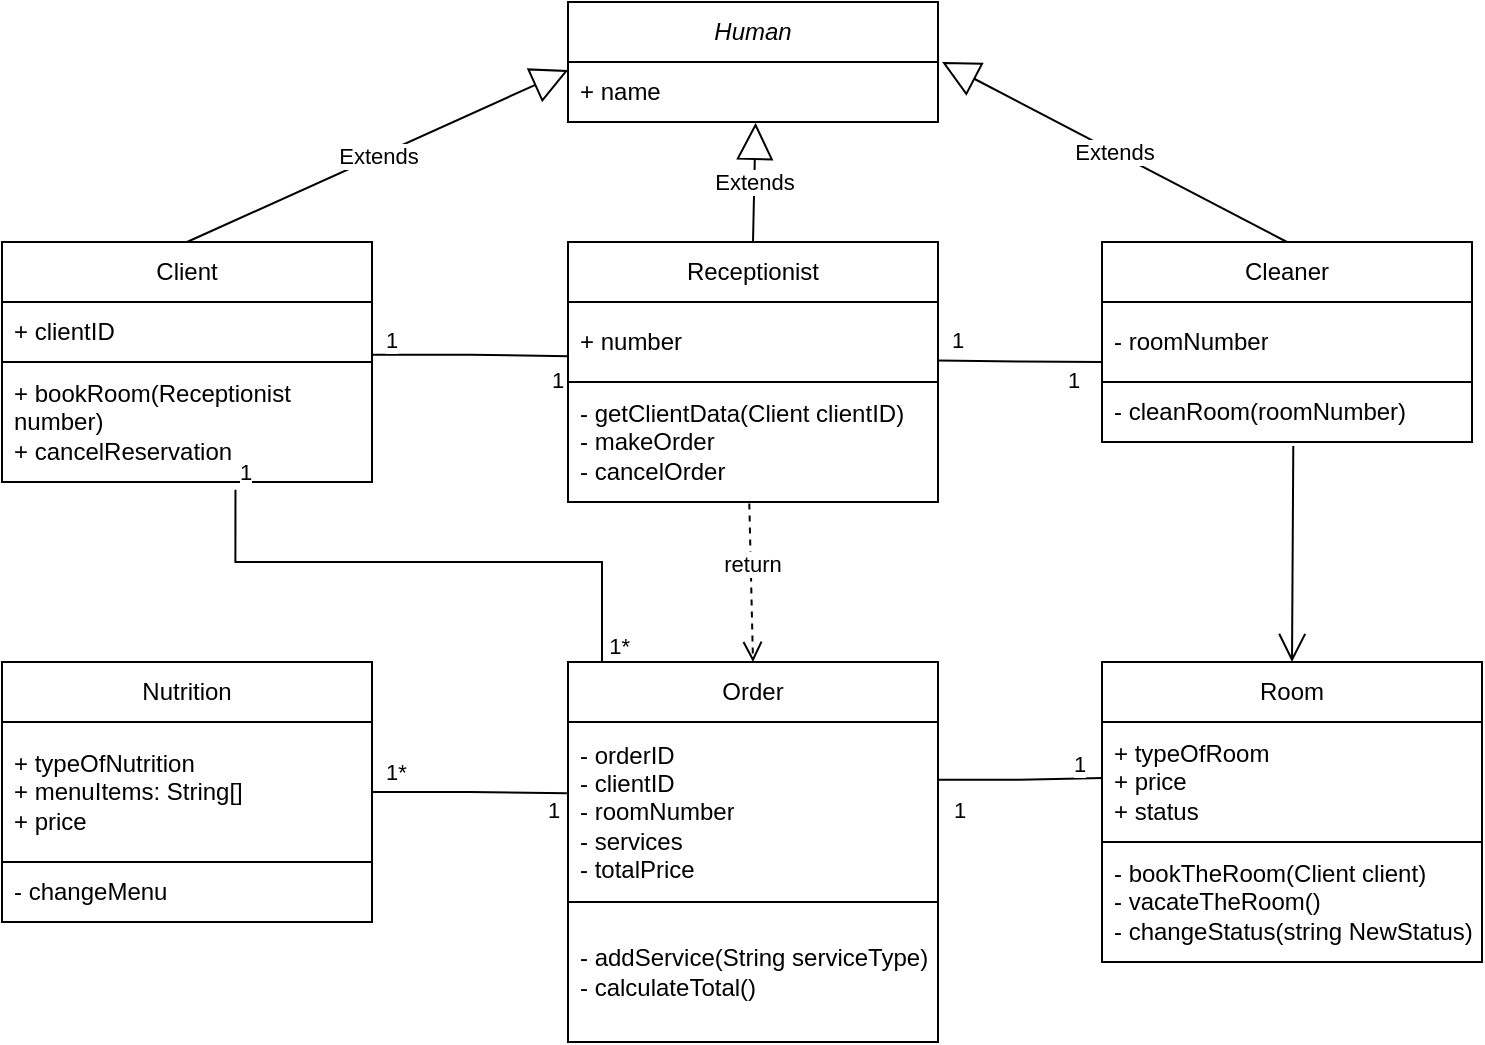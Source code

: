 <mxfile version="22.0.8" type="github">
  <diagram id="R2lEEEUBdFMjLlhIrx00" name="Page-1">
    <mxGraphModel dx="1235" dy="667" grid="1" gridSize="10" guides="1" tooltips="1" connect="1" arrows="1" fold="1" page="1" pageScale="1" pageWidth="850" pageHeight="1100" math="0" shadow="0" extFonts="Permanent Marker^https://fonts.googleapis.com/css?family=Permanent+Marker">
      <root>
        <mxCell id="0" />
        <mxCell id="1" parent="0" />
        <mxCell id="xkdvy3rVlE1kGI5gku1Z-3" value="&lt;i&gt;Human&lt;/i&gt;" style="swimlane;fontStyle=0;childLayout=stackLayout;horizontal=1;startSize=30;horizontalStack=0;resizeParent=1;resizeParentMax=0;resizeLast=0;collapsible=1;marginBottom=0;whiteSpace=wrap;html=1;" vertex="1" parent="1">
          <mxGeometry x="333" y="20" width="185" height="60" as="geometry" />
        </mxCell>
        <mxCell id="xkdvy3rVlE1kGI5gku1Z-4" value="+ name" style="text;strokeColor=none;fillColor=none;align=left;verticalAlign=middle;spacingLeft=4;spacingRight=4;overflow=hidden;points=[[0,0.5],[1,0.5]];portConstraint=eastwest;rotatable=0;whiteSpace=wrap;html=1;" vertex="1" parent="xkdvy3rVlE1kGI5gku1Z-3">
          <mxGeometry y="30" width="185" height="30" as="geometry" />
        </mxCell>
        <mxCell id="xkdvy3rVlE1kGI5gku1Z-7" value="Client" style="swimlane;fontStyle=0;childLayout=stackLayout;horizontal=1;startSize=30;horizontalStack=0;resizeParent=1;resizeParentMax=0;resizeLast=0;collapsible=1;marginBottom=0;whiteSpace=wrap;html=1;" vertex="1" parent="1">
          <mxGeometry x="50" y="140" width="185" height="120" as="geometry" />
        </mxCell>
        <mxCell id="xkdvy3rVlE1kGI5gku1Z-8" value="+ clientID" style="text;strokeColor=none;fillColor=none;align=left;verticalAlign=middle;spacingLeft=4;spacingRight=4;overflow=hidden;points=[[0,0.5],[1,0.5]];portConstraint=eastwest;rotatable=0;whiteSpace=wrap;html=1;" vertex="1" parent="xkdvy3rVlE1kGI5gku1Z-7">
          <mxGeometry y="30" width="185" height="30" as="geometry" />
        </mxCell>
        <mxCell id="xkdvy3rVlE1kGI5gku1Z-9" value="+ bookRoom(Receptionist number)&lt;br&gt;+ cancelReservation" style="text;strokeColor=default;fillColor=none;align=left;verticalAlign=middle;spacingLeft=4;spacingRight=4;overflow=hidden;points=[[0,0.5],[1,0.5]];portConstraint=eastwest;rotatable=0;whiteSpace=wrap;html=1;" vertex="1" parent="xkdvy3rVlE1kGI5gku1Z-7">
          <mxGeometry y="60" width="185" height="60" as="geometry" />
        </mxCell>
        <mxCell id="xkdvy3rVlE1kGI5gku1Z-10" value="Receptionist" style="swimlane;fontStyle=0;childLayout=stackLayout;horizontal=1;startSize=30;horizontalStack=0;resizeParent=1;resizeParentMax=0;resizeLast=0;collapsible=1;marginBottom=0;whiteSpace=wrap;html=1;" vertex="1" parent="1">
          <mxGeometry x="333" y="140" width="185" height="130" as="geometry" />
        </mxCell>
        <mxCell id="xkdvy3rVlE1kGI5gku1Z-11" value="+ number" style="text;strokeColor=none;fillColor=none;align=left;verticalAlign=middle;spacingLeft=4;spacingRight=4;overflow=hidden;points=[[0,0.5],[1,0.5]];portConstraint=eastwest;rotatable=0;whiteSpace=wrap;html=1;" vertex="1" parent="xkdvy3rVlE1kGI5gku1Z-10">
          <mxGeometry y="30" width="185" height="40" as="geometry" />
        </mxCell>
        <mxCell id="xkdvy3rVlE1kGI5gku1Z-12" value="- getClientData(Client clientID)&lt;br&gt;- makeOrder&lt;br&gt;- cancelOrder" style="text;strokeColor=default;fillColor=none;align=left;verticalAlign=middle;spacingLeft=4;spacingRight=4;overflow=hidden;points=[[0,0.5],[1,0.5]];portConstraint=eastwest;rotatable=0;whiteSpace=wrap;html=1;" vertex="1" parent="xkdvy3rVlE1kGI5gku1Z-10">
          <mxGeometry y="70" width="185" height="60" as="geometry" />
        </mxCell>
        <mxCell id="xkdvy3rVlE1kGI5gku1Z-13" value="Cleaner" style="swimlane;fontStyle=0;childLayout=stackLayout;horizontal=1;startSize=30;horizontalStack=0;resizeParent=1;resizeParentMax=0;resizeLast=0;collapsible=1;marginBottom=0;whiteSpace=wrap;html=1;" vertex="1" parent="1">
          <mxGeometry x="600" y="140" width="185" height="100" as="geometry" />
        </mxCell>
        <mxCell id="xkdvy3rVlE1kGI5gku1Z-14" value="- roomNumber" style="text;strokeColor=none;fillColor=none;align=left;verticalAlign=middle;spacingLeft=4;spacingRight=4;overflow=hidden;points=[[0,0.5],[1,0.5]];portConstraint=eastwest;rotatable=0;whiteSpace=wrap;html=1;" vertex="1" parent="xkdvy3rVlE1kGI5gku1Z-13">
          <mxGeometry y="30" width="185" height="40" as="geometry" />
        </mxCell>
        <mxCell id="xkdvy3rVlE1kGI5gku1Z-15" value="- cleanRoom(roomNumber)" style="text;strokeColor=default;fillColor=none;align=left;verticalAlign=middle;spacingLeft=4;spacingRight=4;overflow=hidden;points=[[0,0.5],[1,0.5]];portConstraint=eastwest;rotatable=0;whiteSpace=wrap;html=1;" vertex="1" parent="xkdvy3rVlE1kGI5gku1Z-13">
          <mxGeometry y="70" width="185" height="30" as="geometry" />
        </mxCell>
        <mxCell id="xkdvy3rVlE1kGI5gku1Z-17" value="Extends" style="endArrow=block;endSize=16;endFill=0;html=1;rounded=0;entryX=0.001;entryY=0.133;entryDx=0;entryDy=0;entryPerimeter=0;exitX=0.5;exitY=0;exitDx=0;exitDy=0;" edge="1" parent="1" source="xkdvy3rVlE1kGI5gku1Z-7" target="xkdvy3rVlE1kGI5gku1Z-4">
          <mxGeometry width="160" relative="1" as="geometry">
            <mxPoint x="290" y="210" as="sourcePoint" />
            <mxPoint x="450" y="210" as="targetPoint" />
          </mxGeometry>
        </mxCell>
        <mxCell id="xkdvy3rVlE1kGI5gku1Z-18" value="Extends" style="endArrow=block;endSize=16;endFill=0;html=1;rounded=0;entryX=0.507;entryY=1.013;entryDx=0;entryDy=0;entryPerimeter=0;exitX=0.5;exitY=0;exitDx=0;exitDy=0;" edge="1" parent="1" source="xkdvy3rVlE1kGI5gku1Z-10" target="xkdvy3rVlE1kGI5gku1Z-4">
          <mxGeometry width="160" relative="1" as="geometry">
            <mxPoint x="153" y="150" as="sourcePoint" />
            <mxPoint x="343" y="64" as="targetPoint" />
          </mxGeometry>
        </mxCell>
        <mxCell id="xkdvy3rVlE1kGI5gku1Z-19" value="Extends" style="endArrow=block;endSize=16;endFill=0;html=1;rounded=0;entryX=1.011;entryY=0;entryDx=0;entryDy=0;entryPerimeter=0;exitX=0.5;exitY=0;exitDx=0;exitDy=0;" edge="1" parent="1" source="xkdvy3rVlE1kGI5gku1Z-13" target="xkdvy3rVlE1kGI5gku1Z-4">
          <mxGeometry width="160" relative="1" as="geometry">
            <mxPoint x="436" y="150" as="sourcePoint" />
            <mxPoint x="437" y="90" as="targetPoint" />
          </mxGeometry>
        </mxCell>
        <mxCell id="xkdvy3rVlE1kGI5gku1Z-20" value="Room" style="swimlane;fontStyle=0;childLayout=stackLayout;horizontal=1;startSize=30;horizontalStack=0;resizeParent=1;resizeParentMax=0;resizeLast=0;collapsible=1;marginBottom=0;whiteSpace=wrap;html=1;" vertex="1" parent="1">
          <mxGeometry x="600" y="350" width="190" height="150" as="geometry" />
        </mxCell>
        <mxCell id="xkdvy3rVlE1kGI5gku1Z-21" value="+ typeOfRoom&lt;br&gt;+ price&lt;br&gt;+ status" style="text;strokeColor=none;fillColor=none;align=left;verticalAlign=middle;spacingLeft=4;spacingRight=4;overflow=hidden;points=[[0,0.5],[1,0.5]];portConstraint=eastwest;rotatable=0;whiteSpace=wrap;html=1;" vertex="1" parent="xkdvy3rVlE1kGI5gku1Z-20">
          <mxGeometry y="30" width="190" height="60" as="geometry" />
        </mxCell>
        <mxCell id="xkdvy3rVlE1kGI5gku1Z-22" value="- bookTheRoom(Client client)&lt;br&gt;- vacateTheRoom()&lt;br&gt;- changeStatus(string NewStatus)" style="text;strokeColor=default;fillColor=none;align=left;verticalAlign=middle;spacingLeft=4;spacingRight=4;overflow=hidden;points=[[0,0.5],[1,0.5]];portConstraint=eastwest;rotatable=0;whiteSpace=wrap;html=1;" vertex="1" parent="xkdvy3rVlE1kGI5gku1Z-20">
          <mxGeometry y="90" width="190" height="60" as="geometry" />
        </mxCell>
        <mxCell id="xkdvy3rVlE1kGI5gku1Z-23" value="Order" style="swimlane;fontStyle=0;childLayout=stackLayout;horizontal=1;startSize=30;horizontalStack=0;resizeParent=1;resizeParentMax=0;resizeLast=0;collapsible=1;marginBottom=0;whiteSpace=wrap;html=1;" vertex="1" parent="1">
          <mxGeometry x="333" y="350" width="185" height="190" as="geometry" />
        </mxCell>
        <mxCell id="xkdvy3rVlE1kGI5gku1Z-24" value="- orderID&lt;br&gt;- clientID&lt;br&gt;- roomNumber&lt;br&gt;- services&lt;br&gt;- totalPrice" style="text;strokeColor=none;fillColor=none;align=left;verticalAlign=middle;spacingLeft=4;spacingRight=4;overflow=hidden;points=[[0,0.5],[1,0.5]];portConstraint=eastwest;rotatable=0;whiteSpace=wrap;html=1;" vertex="1" parent="xkdvy3rVlE1kGI5gku1Z-23">
          <mxGeometry y="30" width="185" height="90" as="geometry" />
        </mxCell>
        <mxCell id="xkdvy3rVlE1kGI5gku1Z-25" value="- addService(String serviceType)&lt;br&gt;- calculateTotal()" style="text;strokeColor=default;fillColor=none;align=left;verticalAlign=middle;spacingLeft=4;spacingRight=4;overflow=hidden;points=[[0,0.5],[1,0.5]];portConstraint=eastwest;rotatable=0;whiteSpace=wrap;html=1;" vertex="1" parent="xkdvy3rVlE1kGI5gku1Z-23">
          <mxGeometry y="120" width="185" height="70" as="geometry" />
        </mxCell>
        <mxCell id="xkdvy3rVlE1kGI5gku1Z-26" value="Nutrition" style="swimlane;fontStyle=0;childLayout=stackLayout;horizontal=1;startSize=30;horizontalStack=0;resizeParent=1;resizeParentMax=0;resizeLast=0;collapsible=1;marginBottom=0;whiteSpace=wrap;html=1;" vertex="1" parent="1">
          <mxGeometry x="50" y="350" width="185" height="130" as="geometry" />
        </mxCell>
        <mxCell id="xkdvy3rVlE1kGI5gku1Z-27" value="+ typeOfNutrition&lt;br&gt;+&amp;nbsp;menuItems: String[]&lt;br&gt;+ price" style="text;strokeColor=none;fillColor=none;align=left;verticalAlign=middle;spacingLeft=4;spacingRight=4;overflow=hidden;points=[[0,0.5],[1,0.5]];portConstraint=eastwest;rotatable=0;whiteSpace=wrap;html=1;" vertex="1" parent="xkdvy3rVlE1kGI5gku1Z-26">
          <mxGeometry y="30" width="185" height="70" as="geometry" />
        </mxCell>
        <mxCell id="xkdvy3rVlE1kGI5gku1Z-28" value="- changeMenu" style="text;strokeColor=default;fillColor=none;align=left;verticalAlign=middle;spacingLeft=4;spacingRight=4;overflow=hidden;points=[[0,0.5],[1,0.5]];portConstraint=eastwest;rotatable=0;whiteSpace=wrap;html=1;" vertex="1" parent="xkdvy3rVlE1kGI5gku1Z-26">
          <mxGeometry y="100" width="185" height="30" as="geometry" />
        </mxCell>
        <mxCell id="xkdvy3rVlE1kGI5gku1Z-31" value="" style="endArrow=none;html=1;edgeStyle=orthogonalEdgeStyle;rounded=0;exitX=0.631;exitY=1.064;exitDx=0;exitDy=0;exitPerimeter=0;" edge="1" parent="1" source="xkdvy3rVlE1kGI5gku1Z-9">
          <mxGeometry relative="1" as="geometry">
            <mxPoint x="290" y="210" as="sourcePoint" />
            <mxPoint x="380" y="350" as="targetPoint" />
            <Array as="points">
              <mxPoint x="167" y="300" />
              <mxPoint x="350" y="300" />
              <mxPoint x="350" y="350" />
            </Array>
          </mxGeometry>
        </mxCell>
        <mxCell id="xkdvy3rVlE1kGI5gku1Z-32" value="1" style="edgeLabel;resizable=0;html=1;align=left;verticalAlign=bottom;" connectable="0" vertex="1" parent="xkdvy3rVlE1kGI5gku1Z-31">
          <mxGeometry x="-1" relative="1" as="geometry" />
        </mxCell>
        <mxCell id="xkdvy3rVlE1kGI5gku1Z-33" value="1*" style="edgeLabel;resizable=0;html=1;align=right;verticalAlign=bottom;" connectable="0" vertex="1" parent="xkdvy3rVlE1kGI5gku1Z-31">
          <mxGeometry x="1" relative="1" as="geometry">
            <mxPoint x="-16" as="offset" />
          </mxGeometry>
        </mxCell>
        <mxCell id="xkdvy3rVlE1kGI5gku1Z-41" value="return" style="html=1;verticalAlign=bottom;endArrow=open;dashed=1;endSize=8;curved=0;rounded=0;entryX=0.5;entryY=0;entryDx=0;entryDy=0;exitX=0.49;exitY=1.013;exitDx=0;exitDy=0;exitPerimeter=0;" edge="1" parent="1" source="xkdvy3rVlE1kGI5gku1Z-12" target="xkdvy3rVlE1kGI5gku1Z-23">
          <mxGeometry relative="1" as="geometry">
            <mxPoint x="428" y="276" as="sourcePoint" />
            <mxPoint x="330" y="310" as="targetPoint" />
          </mxGeometry>
        </mxCell>
        <mxCell id="xkdvy3rVlE1kGI5gku1Z-63" value="" style="endArrow=open;endFill=1;endSize=12;html=1;rounded=0;entryX=0.5;entryY=0;entryDx=0;entryDy=0;exitX=0.517;exitY=1.067;exitDx=0;exitDy=0;exitPerimeter=0;" edge="1" parent="1" source="xkdvy3rVlE1kGI5gku1Z-15" target="xkdvy3rVlE1kGI5gku1Z-20">
          <mxGeometry width="160" relative="1" as="geometry">
            <mxPoint x="280" y="290" as="sourcePoint" />
            <mxPoint x="440" y="290" as="targetPoint" />
          </mxGeometry>
        </mxCell>
        <mxCell id="xkdvy3rVlE1kGI5gku1Z-68" value="" style="endArrow=none;html=1;edgeStyle=orthogonalEdgeStyle;rounded=0;exitX=1;exitY=0.5;exitDx=0;exitDy=0;entryX=-0.003;entryY=0.396;entryDx=0;entryDy=0;entryPerimeter=0;" edge="1" parent="1" source="xkdvy3rVlE1kGI5gku1Z-27" target="xkdvy3rVlE1kGI5gku1Z-24">
          <mxGeometry relative="1" as="geometry">
            <mxPoint x="240" y="416" as="sourcePoint" />
            <mxPoint x="331" y="416" as="targetPoint" />
          </mxGeometry>
        </mxCell>
        <mxCell id="xkdvy3rVlE1kGI5gku1Z-71" value="1*" style="edgeLabel;resizable=0;html=1;align=left;verticalAlign=bottom;" connectable="0" vertex="1" parent="1">
          <mxGeometry x="176.735" y="270.0" as="geometry">
            <mxPoint x="63" y="143" as="offset" />
          </mxGeometry>
        </mxCell>
        <mxCell id="xkdvy3rVlE1kGI5gku1Z-72" value="1" style="edgeLabel;resizable=0;html=1;align=left;verticalAlign=bottom;" connectable="0" vertex="1" parent="1">
          <mxGeometry x="186.735" y="283.84" as="geometry">
            <mxPoint x="134" y="149" as="offset" />
          </mxGeometry>
        </mxCell>
        <mxCell id="xkdvy3rVlE1kGI5gku1Z-73" value="" style="endArrow=none;html=1;edgeStyle=orthogonalEdgeStyle;rounded=0;entryX=0.001;entryY=0.466;entryDx=0;entryDy=0;exitX=0.998;exitY=0.321;exitDx=0;exitDy=0;exitPerimeter=0;entryPerimeter=0;" edge="1" parent="1" source="xkdvy3rVlE1kGI5gku1Z-24" target="xkdvy3rVlE1kGI5gku1Z-21">
          <mxGeometry relative="1" as="geometry">
            <mxPoint x="520" y="410" as="sourcePoint" />
            <mxPoint x="617" y="411" as="targetPoint" />
          </mxGeometry>
        </mxCell>
        <mxCell id="xkdvy3rVlE1kGI5gku1Z-74" value="1" style="edgeLabel;resizable=0;html=1;align=left;verticalAlign=bottom;" connectable="0" vertex="1" parent="1">
          <mxGeometry x="390.005" y="283.84" as="geometry">
            <mxPoint x="134" y="149" as="offset" />
          </mxGeometry>
        </mxCell>
        <mxCell id="xkdvy3rVlE1kGI5gku1Z-75" value="1" style="edgeLabel;resizable=0;html=1;align=left;verticalAlign=bottom;" connectable="0" vertex="1" parent="1">
          <mxGeometry x="450.005" y="260" as="geometry">
            <mxPoint x="134" y="149" as="offset" />
          </mxGeometry>
        </mxCell>
        <mxCell id="xkdvy3rVlE1kGI5gku1Z-76" value="" style="endArrow=none;html=1;edgeStyle=orthogonalEdgeStyle;rounded=0;exitX=0.998;exitY=0.881;exitDx=0;exitDy=0;entryX=0.003;entryY=0.677;entryDx=0;entryDy=0;entryPerimeter=0;exitPerimeter=0;" edge="1" parent="1" source="xkdvy3rVlE1kGI5gku1Z-8" target="xkdvy3rVlE1kGI5gku1Z-11">
          <mxGeometry relative="1" as="geometry">
            <mxPoint x="235" y="199.24" as="sourcePoint" />
            <mxPoint x="332" y="200.24" as="targetPoint" />
          </mxGeometry>
        </mxCell>
        <mxCell id="xkdvy3rVlE1kGI5gku1Z-77" value="1" style="edgeLabel;resizable=0;html=1;align=left;verticalAlign=bottom;" connectable="0" vertex="1" parent="1">
          <mxGeometry x="176.735" y="270" as="geometry">
            <mxPoint x="63" y="-73" as="offset" />
          </mxGeometry>
        </mxCell>
        <mxCell id="xkdvy3rVlE1kGI5gku1Z-78" value="1" style="edgeLabel;resizable=0;html=1;align=left;verticalAlign=bottom;" connectable="0" vertex="1" parent="1">
          <mxGeometry x="259.995" y="290" as="geometry">
            <mxPoint x="63" y="-73" as="offset" />
          </mxGeometry>
        </mxCell>
        <mxCell id="xkdvy3rVlE1kGI5gku1Z-79" value="" style="endArrow=none;html=1;edgeStyle=orthogonalEdgeStyle;rounded=0;exitX=0.998;exitY=0.881;exitDx=0;exitDy=0;exitPerimeter=0;" edge="1" parent="1">
          <mxGeometry relative="1" as="geometry">
            <mxPoint x="518" y="199.25" as="sourcePoint" />
            <mxPoint x="600" y="200" as="targetPoint" />
          </mxGeometry>
        </mxCell>
        <mxCell id="xkdvy3rVlE1kGI5gku1Z-80" value="1" style="edgeLabel;resizable=0;html=1;align=left;verticalAlign=bottom;" connectable="0" vertex="1" parent="1">
          <mxGeometry x="459.995" y="270" as="geometry">
            <mxPoint x="63" y="-73" as="offset" />
          </mxGeometry>
        </mxCell>
        <mxCell id="xkdvy3rVlE1kGI5gku1Z-81" value="1" style="edgeLabel;resizable=0;html=1;align=left;verticalAlign=bottom;" connectable="0" vertex="1" parent="1">
          <mxGeometry x="517.995" y="290" as="geometry">
            <mxPoint x="63" y="-73" as="offset" />
          </mxGeometry>
        </mxCell>
      </root>
    </mxGraphModel>
  </diagram>
</mxfile>
